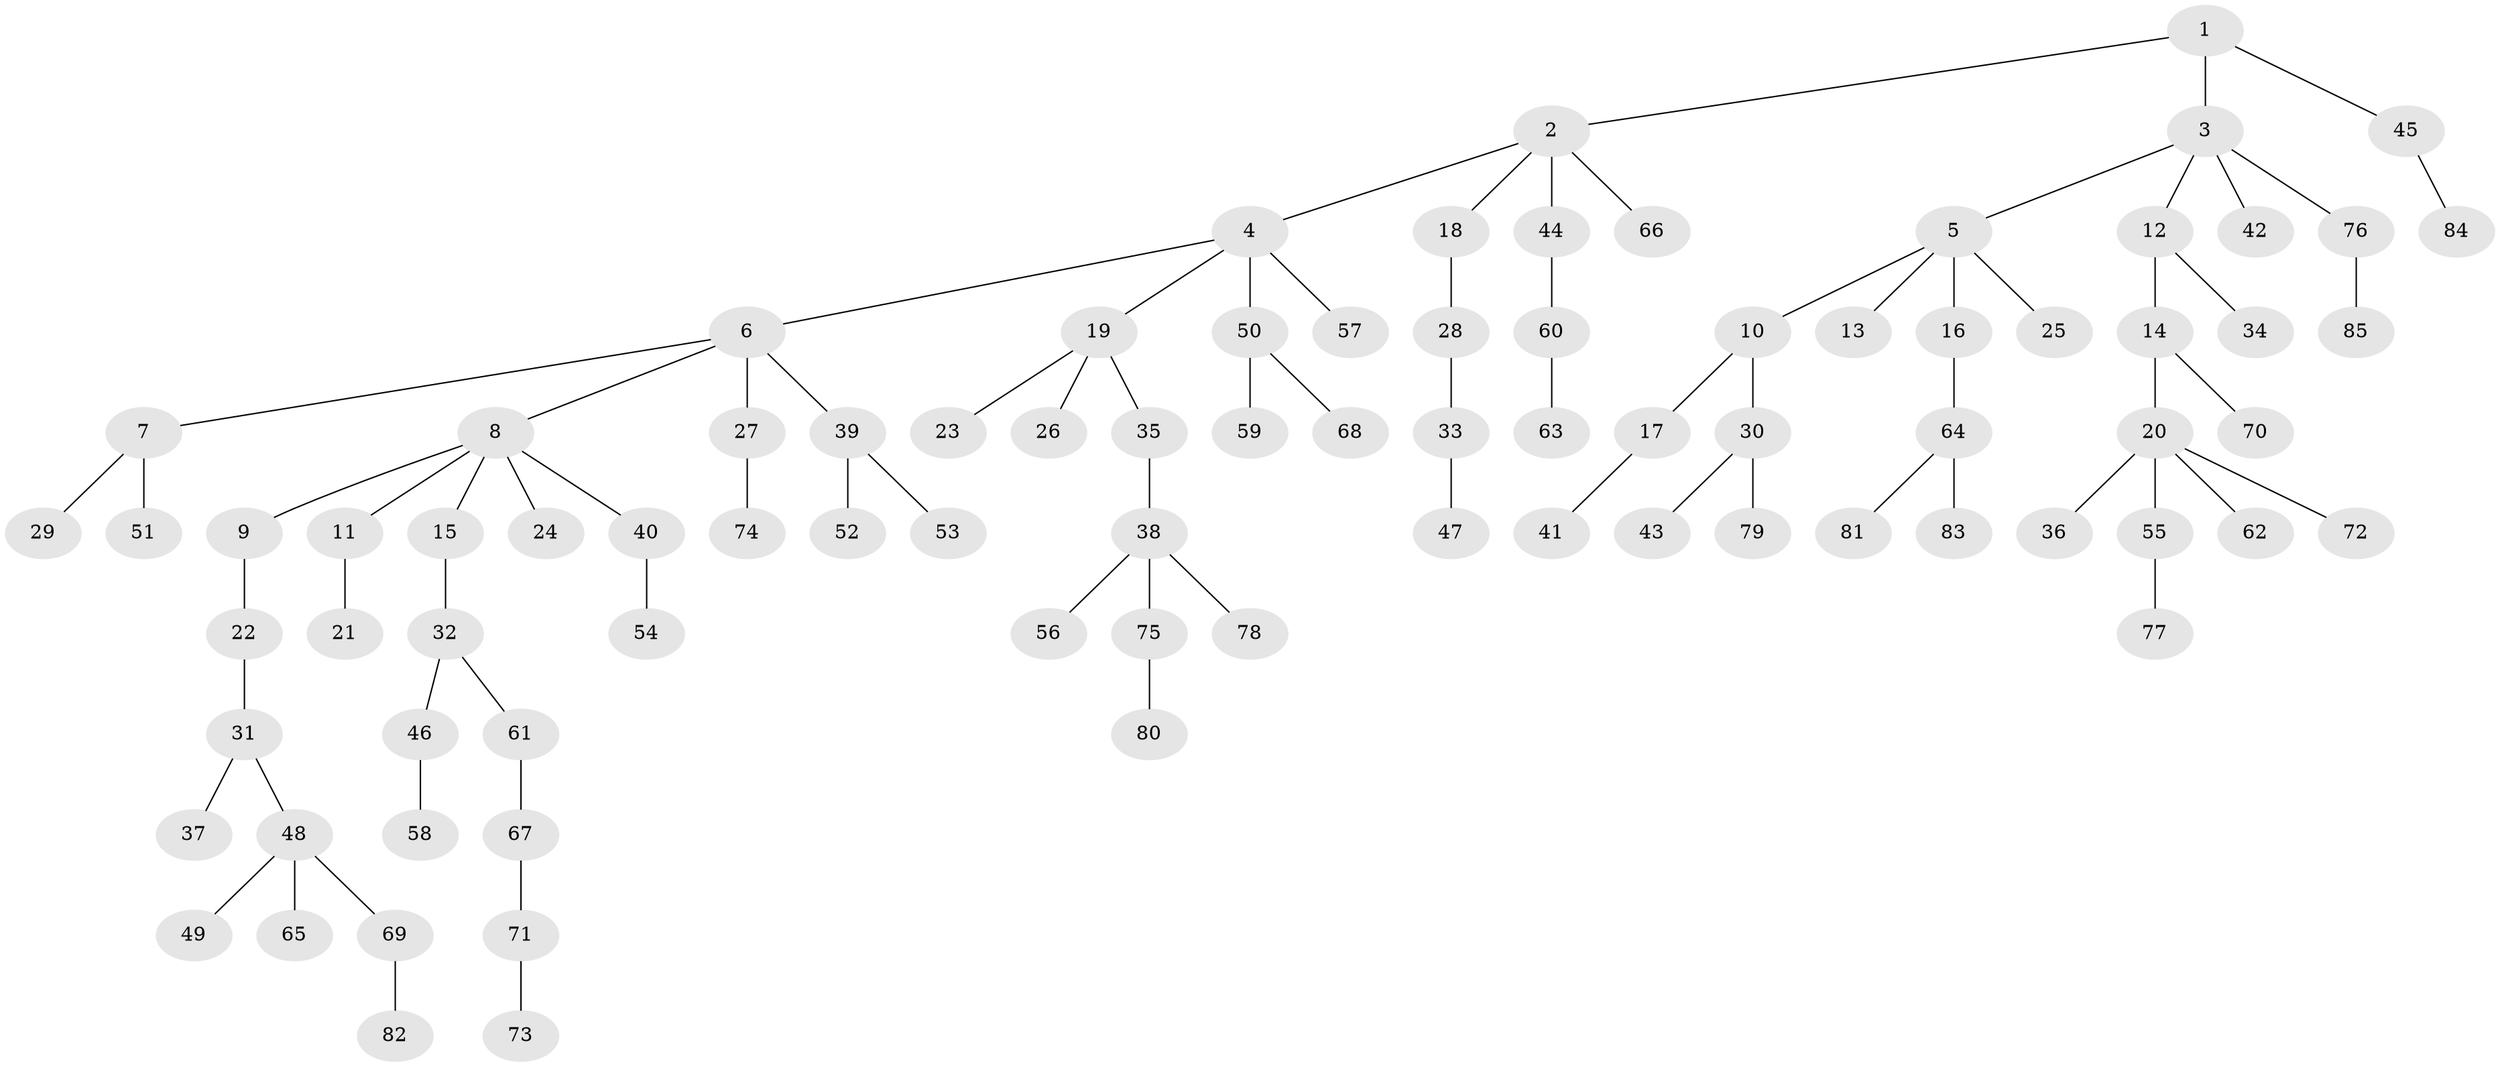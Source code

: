 // coarse degree distribution, {6: 0.018867924528301886, 4: 0.018867924528301886, 8: 0.018867924528301886, 5: 0.05660377358490566, 2: 0.2641509433962264, 3: 0.09433962264150944, 1: 0.5283018867924528}
// Generated by graph-tools (version 1.1) at 2025/52/02/27/25 19:52:11]
// undirected, 85 vertices, 84 edges
graph export_dot {
graph [start="1"]
  node [color=gray90,style=filled];
  1;
  2;
  3;
  4;
  5;
  6;
  7;
  8;
  9;
  10;
  11;
  12;
  13;
  14;
  15;
  16;
  17;
  18;
  19;
  20;
  21;
  22;
  23;
  24;
  25;
  26;
  27;
  28;
  29;
  30;
  31;
  32;
  33;
  34;
  35;
  36;
  37;
  38;
  39;
  40;
  41;
  42;
  43;
  44;
  45;
  46;
  47;
  48;
  49;
  50;
  51;
  52;
  53;
  54;
  55;
  56;
  57;
  58;
  59;
  60;
  61;
  62;
  63;
  64;
  65;
  66;
  67;
  68;
  69;
  70;
  71;
  72;
  73;
  74;
  75;
  76;
  77;
  78;
  79;
  80;
  81;
  82;
  83;
  84;
  85;
  1 -- 2;
  1 -- 3;
  1 -- 45;
  2 -- 4;
  2 -- 18;
  2 -- 44;
  2 -- 66;
  3 -- 5;
  3 -- 12;
  3 -- 42;
  3 -- 76;
  4 -- 6;
  4 -- 19;
  4 -- 50;
  4 -- 57;
  5 -- 10;
  5 -- 13;
  5 -- 16;
  5 -- 25;
  6 -- 7;
  6 -- 8;
  6 -- 27;
  6 -- 39;
  7 -- 29;
  7 -- 51;
  8 -- 9;
  8 -- 11;
  8 -- 15;
  8 -- 24;
  8 -- 40;
  9 -- 22;
  10 -- 17;
  10 -- 30;
  11 -- 21;
  12 -- 14;
  12 -- 34;
  14 -- 20;
  14 -- 70;
  15 -- 32;
  16 -- 64;
  17 -- 41;
  18 -- 28;
  19 -- 23;
  19 -- 26;
  19 -- 35;
  20 -- 36;
  20 -- 55;
  20 -- 62;
  20 -- 72;
  22 -- 31;
  27 -- 74;
  28 -- 33;
  30 -- 43;
  30 -- 79;
  31 -- 37;
  31 -- 48;
  32 -- 46;
  32 -- 61;
  33 -- 47;
  35 -- 38;
  38 -- 56;
  38 -- 75;
  38 -- 78;
  39 -- 52;
  39 -- 53;
  40 -- 54;
  44 -- 60;
  45 -- 84;
  46 -- 58;
  48 -- 49;
  48 -- 65;
  48 -- 69;
  50 -- 59;
  50 -- 68;
  55 -- 77;
  60 -- 63;
  61 -- 67;
  64 -- 81;
  64 -- 83;
  67 -- 71;
  69 -- 82;
  71 -- 73;
  75 -- 80;
  76 -- 85;
}
